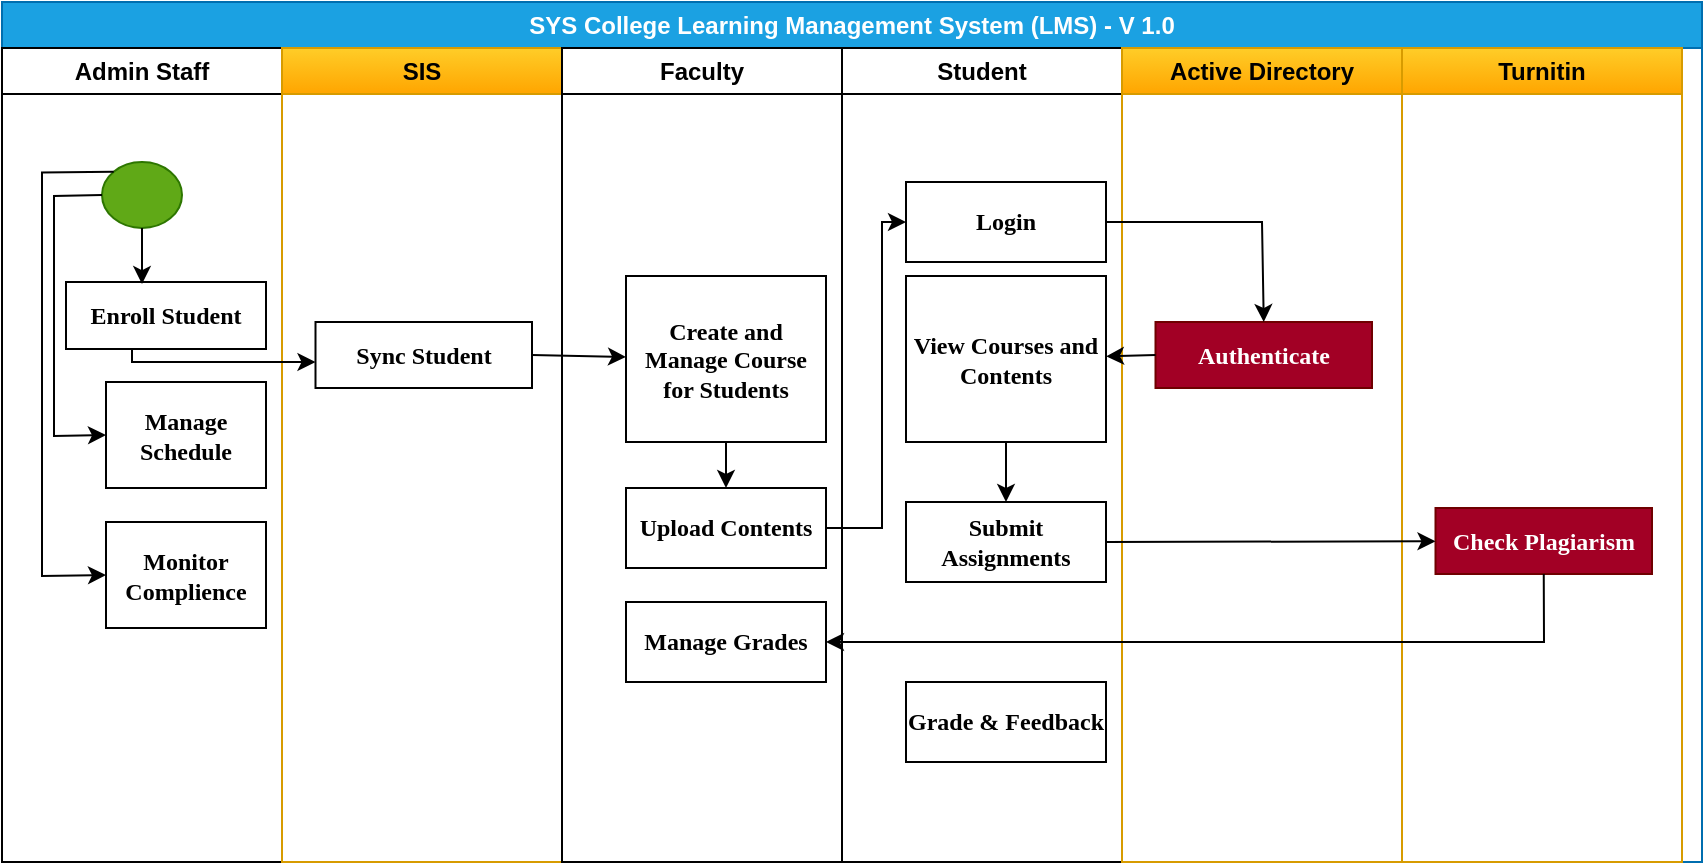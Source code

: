 <mxfile version="26.2.2">
  <diagram id="prtHgNgQTEPvFCAcTncT" name="Page-1">
    <mxGraphModel dx="1428" dy="841" grid="1" gridSize="10" guides="1" tooltips="1" connect="1" arrows="1" fold="1" page="1" pageScale="1" pageWidth="827" pageHeight="1169" math="0" shadow="0">
      <root>
        <mxCell id="0" />
        <mxCell id="1" parent="0" />
        <mxCell id="rxXcTsBDmJyJXdscW_Ro-2" value="SYS College Learning Management System (LMS) - V 1.0" style="swimlane;whiteSpace=wrap;html=1;startSize=23;fillStyle=solid;fillColor=#1ba1e2;strokeColor=#006EAF;fontColor=#ffffff;" vertex="1" parent="1">
          <mxGeometry x="40" y="80" width="850" height="430" as="geometry" />
        </mxCell>
        <mxCell id="rxXcTsBDmJyJXdscW_Ro-3" value="Admin Staff" style="swimlane;whiteSpace=wrap;html=1;" vertex="1" parent="rxXcTsBDmJyJXdscW_Ro-2">
          <mxGeometry y="23" width="140" height="407" as="geometry" />
        </mxCell>
        <mxCell id="rxXcTsBDmJyJXdscW_Ro-6" value="" style="ellipse;whiteSpace=wrap;html=1;fillColor=#60a917;fontColor=#ffffff;strokeColor=#2D7600;" vertex="1" parent="rxXcTsBDmJyJXdscW_Ro-3">
          <mxGeometry x="50" y="57" width="40" height="33" as="geometry" />
        </mxCell>
        <mxCell id="rxXcTsBDmJyJXdscW_Ro-7" value="&lt;font face=&quot;Verdana&quot;&gt;&lt;b&gt;Enroll Student&lt;/b&gt;&lt;/font&gt;" style="whiteSpace=wrap;html=1;" vertex="1" parent="rxXcTsBDmJyJXdscW_Ro-3">
          <mxGeometry x="32" y="117" width="100" height="33.5" as="geometry" />
        </mxCell>
        <mxCell id="rxXcTsBDmJyJXdscW_Ro-11" value="" style="endArrow=classic;html=1;rounded=0;exitX=0;exitY=0.5;exitDx=0;exitDy=0;entryX=0;entryY=0.5;entryDx=0;entryDy=0;" edge="1" parent="rxXcTsBDmJyJXdscW_Ro-3" source="rxXcTsBDmJyJXdscW_Ro-6" target="rxXcTsBDmJyJXdscW_Ro-14">
          <mxGeometry width="50" height="50" relative="1" as="geometry">
            <mxPoint x="66" y="73.5" as="sourcePoint" />
            <mxPoint x="50" y="217" as="targetPoint" />
            <Array as="points">
              <mxPoint x="26" y="74" />
              <mxPoint x="26" y="147" />
              <mxPoint x="26" y="194" />
            </Array>
          </mxGeometry>
        </mxCell>
        <mxCell id="rxXcTsBDmJyJXdscW_Ro-14" value="Manage&lt;div&gt;Schedule&lt;/div&gt;" style="whiteSpace=wrap;html=1;fontFamily=Verdana;fontStyle=1" vertex="1" parent="rxXcTsBDmJyJXdscW_Ro-3">
          <mxGeometry x="52" y="167" width="80" height="53" as="geometry" />
        </mxCell>
        <mxCell id="rxXcTsBDmJyJXdscW_Ro-15" value="Monitor&lt;div&gt;Complience&lt;/div&gt;" style="whiteSpace=wrap;html=1;fontFamily=Verdana;fontStyle=1" vertex="1" parent="rxXcTsBDmJyJXdscW_Ro-3">
          <mxGeometry x="52" y="237" width="80" height="53" as="geometry" />
        </mxCell>
        <mxCell id="rxXcTsBDmJyJXdscW_Ro-17" value="" style="endArrow=classic;html=1;rounded=0;exitX=0;exitY=0;exitDx=0;exitDy=0;entryX=0;entryY=0.5;entryDx=0;entryDy=0;" edge="1" parent="rxXcTsBDmJyJXdscW_Ro-3" source="rxXcTsBDmJyJXdscW_Ro-6" target="rxXcTsBDmJyJXdscW_Ro-15">
          <mxGeometry width="50" height="50" relative="1" as="geometry">
            <mxPoint x="44" y="62.25" as="sourcePoint" />
            <mxPoint x="44" y="205.25" as="targetPoint" />
            <Array as="points">
              <mxPoint x="20" y="62.25" />
              <mxPoint x="20" y="135.25" />
              <mxPoint x="20" y="205.25" />
              <mxPoint x="20" y="264" />
            </Array>
          </mxGeometry>
        </mxCell>
        <mxCell id="rxXcTsBDmJyJXdscW_Ro-18" value="" style="endArrow=classic;html=1;rounded=0;exitX=0.5;exitY=1;exitDx=0;exitDy=0;entryX=0.38;entryY=0.03;entryDx=0;entryDy=0;entryPerimeter=0;" edge="1" parent="rxXcTsBDmJyJXdscW_Ro-3" source="rxXcTsBDmJyJXdscW_Ro-6" target="rxXcTsBDmJyJXdscW_Ro-7">
          <mxGeometry width="50" height="50" relative="1" as="geometry">
            <mxPoint x="60" y="127" as="sourcePoint" />
            <mxPoint x="110" y="77" as="targetPoint" />
          </mxGeometry>
        </mxCell>
        <mxCell id="rxXcTsBDmJyJXdscW_Ro-4" value="SIS" style="swimlane;whiteSpace=wrap;html=1;startSize=23;fillColor=#ffcd28;strokeColor=#d79b00;gradientColor=#ffa500;" vertex="1" parent="rxXcTsBDmJyJXdscW_Ro-2">
          <mxGeometry x="140" y="23" width="140" height="407" as="geometry">
            <mxRectangle x="201" y="23" width="190" height="30" as="alternateBounds" />
          </mxGeometry>
        </mxCell>
        <mxCell id="rxXcTsBDmJyJXdscW_Ro-9" value="Sync Student" style="whiteSpace=wrap;html=1;fontFamily=Verdana;fontStyle=1" vertex="1" parent="rxXcTsBDmJyJXdscW_Ro-4">
          <mxGeometry x="16.75" y="137" width="108.25" height="33" as="geometry" />
        </mxCell>
        <mxCell id="rxXcTsBDmJyJXdscW_Ro-10" value="" style="edgeStyle=orthogonalEdgeStyle;rounded=0;orthogonalLoop=1;jettySize=auto;html=1;" edge="1" parent="rxXcTsBDmJyJXdscW_Ro-2" source="rxXcTsBDmJyJXdscW_Ro-7" target="rxXcTsBDmJyJXdscW_Ro-9">
          <mxGeometry relative="1" as="geometry">
            <Array as="points">
              <mxPoint x="65" y="180" />
            </Array>
          </mxGeometry>
        </mxCell>
        <mxCell id="rxXcTsBDmJyJXdscW_Ro-19" value="Faculty" style="swimlane;whiteSpace=wrap;html=1;startSize=23;" vertex="1" parent="rxXcTsBDmJyJXdscW_Ro-2">
          <mxGeometry x="280" y="23" width="140" height="407" as="geometry" />
        </mxCell>
        <mxCell id="rxXcTsBDmJyJXdscW_Ro-21" value="&lt;font face=&quot;Verdana&quot;&gt;&lt;b&gt;Create and Manage Course for Students&lt;/b&gt;&lt;/font&gt;" style="whiteSpace=wrap;html=1;" vertex="1" parent="rxXcTsBDmJyJXdscW_Ro-19">
          <mxGeometry x="32" y="114" width="100" height="83" as="geometry" />
        </mxCell>
        <mxCell id="rxXcTsBDmJyJXdscW_Ro-28" value="&lt;font face=&quot;Verdana&quot;&gt;&lt;b&gt;Upload Contents&lt;/b&gt;&lt;/font&gt;" style="whiteSpace=wrap;html=1;" vertex="1" parent="rxXcTsBDmJyJXdscW_Ro-19">
          <mxGeometry x="32" y="220" width="100" height="40" as="geometry" />
        </mxCell>
        <mxCell id="rxXcTsBDmJyJXdscW_Ro-29" value="&lt;font face=&quot;Verdana&quot;&gt;&lt;b&gt;Manage Grades&lt;/b&gt;&lt;/font&gt;" style="whiteSpace=wrap;html=1;" vertex="1" parent="rxXcTsBDmJyJXdscW_Ro-19">
          <mxGeometry x="32" y="277" width="100" height="40" as="geometry" />
        </mxCell>
        <mxCell id="rxXcTsBDmJyJXdscW_Ro-30" value="" style="endArrow=classic;html=1;rounded=0;exitX=0.5;exitY=1;exitDx=0;exitDy=0;entryX=0.5;entryY=0;entryDx=0;entryDy=0;" edge="1" parent="rxXcTsBDmJyJXdscW_Ro-19" source="rxXcTsBDmJyJXdscW_Ro-21" target="rxXcTsBDmJyJXdscW_Ro-28">
          <mxGeometry width="50" height="50" relative="1" as="geometry">
            <mxPoint x="170" y="297" as="sourcePoint" />
            <mxPoint x="220" y="247" as="targetPoint" />
          </mxGeometry>
        </mxCell>
        <mxCell id="rxXcTsBDmJyJXdscW_Ro-27" value="" style="endArrow=classic;html=1;rounded=0;exitX=1;exitY=0.5;exitDx=0;exitDy=0;" edge="1" parent="rxXcTsBDmJyJXdscW_Ro-2" source="rxXcTsBDmJyJXdscW_Ro-9" target="rxXcTsBDmJyJXdscW_Ro-21">
          <mxGeometry width="50" height="50" relative="1" as="geometry">
            <mxPoint x="260" y="320" as="sourcePoint" />
            <mxPoint x="310" y="270" as="targetPoint" />
          </mxGeometry>
        </mxCell>
        <mxCell id="rxXcTsBDmJyJXdscW_Ro-32" value="Student" style="swimlane;whiteSpace=wrap;html=1;startSize=23;" vertex="1" parent="rxXcTsBDmJyJXdscW_Ro-2">
          <mxGeometry x="420" y="23" width="140" height="407" as="geometry" />
        </mxCell>
        <mxCell id="rxXcTsBDmJyJXdscW_Ro-33" value="&lt;font face=&quot;Verdana&quot;&gt;&lt;b&gt;View Courses and Contents&lt;/b&gt;&lt;/font&gt;" style="whiteSpace=wrap;html=1;" vertex="1" parent="rxXcTsBDmJyJXdscW_Ro-32">
          <mxGeometry x="32" y="114" width="100" height="83" as="geometry" />
        </mxCell>
        <mxCell id="rxXcTsBDmJyJXdscW_Ro-35" value="&lt;font face=&quot;Verdana&quot;&gt;&lt;b&gt;Submit Assignments&lt;/b&gt;&lt;/font&gt;" style="whiteSpace=wrap;html=1;" vertex="1" parent="rxXcTsBDmJyJXdscW_Ro-32">
          <mxGeometry x="32" y="227" width="100" height="40" as="geometry" />
        </mxCell>
        <mxCell id="rxXcTsBDmJyJXdscW_Ro-36" value="" style="endArrow=classic;html=1;rounded=0;exitX=0.5;exitY=1;exitDx=0;exitDy=0;entryX=0.5;entryY=0;entryDx=0;entryDy=0;" edge="1" parent="rxXcTsBDmJyJXdscW_Ro-32" source="rxXcTsBDmJyJXdscW_Ro-33" target="rxXcTsBDmJyJXdscW_Ro-35">
          <mxGeometry width="50" height="50" relative="1" as="geometry">
            <mxPoint x="170" y="297" as="sourcePoint" />
            <mxPoint x="82" y="220" as="targetPoint" />
          </mxGeometry>
        </mxCell>
        <mxCell id="rxXcTsBDmJyJXdscW_Ro-39" value="&lt;font face=&quot;Verdana&quot;&gt;&lt;b&gt;Login&lt;/b&gt;&lt;/font&gt;" style="whiteSpace=wrap;html=1;" vertex="1" parent="rxXcTsBDmJyJXdscW_Ro-32">
          <mxGeometry x="32" y="67" width="100" height="40" as="geometry" />
        </mxCell>
        <mxCell id="rxXcTsBDmJyJXdscW_Ro-48" value="&lt;font face=&quot;Verdana&quot;&gt;&lt;b&gt;Grade &amp;amp; Feedback&lt;/b&gt;&lt;/font&gt;" style="whiteSpace=wrap;html=1;" vertex="1" parent="rxXcTsBDmJyJXdscW_Ro-32">
          <mxGeometry x="32" y="317" width="100" height="40" as="geometry" />
        </mxCell>
        <mxCell id="rxXcTsBDmJyJXdscW_Ro-37" value="Active Directory" style="swimlane;whiteSpace=wrap;html=1;startSize=23;fillColor=#ffcd28;strokeColor=#d79b00;gradientColor=#ffa500;" vertex="1" parent="rxXcTsBDmJyJXdscW_Ro-2">
          <mxGeometry x="560" y="23" width="140" height="407" as="geometry">
            <mxRectangle x="201" y="23" width="190" height="30" as="alternateBounds" />
          </mxGeometry>
        </mxCell>
        <mxCell id="rxXcTsBDmJyJXdscW_Ro-38" value="Authenticate" style="whiteSpace=wrap;html=1;fontFamily=Verdana;fontStyle=1;fillColor=#a20025;fontColor=#ffffff;strokeColor=#6F0000;" vertex="1" parent="rxXcTsBDmJyJXdscW_Ro-37">
          <mxGeometry x="16.75" y="137" width="108.25" height="33" as="geometry" />
        </mxCell>
        <mxCell id="rxXcTsBDmJyJXdscW_Ro-40" value="" style="endArrow=classic;html=1;rounded=0;exitX=1;exitY=0.5;exitDx=0;exitDy=0;entryX=0;entryY=0.5;entryDx=0;entryDy=0;" edge="1" parent="rxXcTsBDmJyJXdscW_Ro-2" source="rxXcTsBDmJyJXdscW_Ro-28" target="rxXcTsBDmJyJXdscW_Ro-39">
          <mxGeometry width="50" height="50" relative="1" as="geometry">
            <mxPoint x="430" y="360" as="sourcePoint" />
            <mxPoint x="480" y="310" as="targetPoint" />
            <Array as="points">
              <mxPoint x="440" y="263" />
              <mxPoint x="440" y="110" />
            </Array>
          </mxGeometry>
        </mxCell>
        <mxCell id="rxXcTsBDmJyJXdscW_Ro-42" value="" style="endArrow=classic;html=1;rounded=0;exitX=1;exitY=0.5;exitDx=0;exitDy=0;entryX=0.5;entryY=0;entryDx=0;entryDy=0;" edge="1" parent="rxXcTsBDmJyJXdscW_Ro-2" source="rxXcTsBDmJyJXdscW_Ro-39" target="rxXcTsBDmJyJXdscW_Ro-38">
          <mxGeometry width="50" height="50" relative="1" as="geometry">
            <mxPoint x="610" y="140" as="sourcePoint" />
            <mxPoint x="660" y="90" as="targetPoint" />
            <Array as="points">
              <mxPoint x="630" y="110" />
            </Array>
          </mxGeometry>
        </mxCell>
        <mxCell id="rxXcTsBDmJyJXdscW_Ro-43" value="" style="endArrow=classic;html=1;rounded=0;exitX=0;exitY=0.5;exitDx=0;exitDy=0;" edge="1" parent="rxXcTsBDmJyJXdscW_Ro-2" source="rxXcTsBDmJyJXdscW_Ro-38" target="rxXcTsBDmJyJXdscW_Ro-33">
          <mxGeometry width="50" height="50" relative="1" as="geometry">
            <mxPoint x="620" y="250" as="sourcePoint" />
            <mxPoint x="670" y="200" as="targetPoint" />
          </mxGeometry>
        </mxCell>
        <mxCell id="rxXcTsBDmJyJXdscW_Ro-44" value="Turnitin" style="swimlane;whiteSpace=wrap;html=1;startSize=23;fillColor=#ffcd28;strokeColor=#d79b00;gradientColor=#ffa500;" vertex="1" parent="rxXcTsBDmJyJXdscW_Ro-2">
          <mxGeometry x="700" y="23" width="140" height="407" as="geometry">
            <mxRectangle x="201" y="23" width="190" height="30" as="alternateBounds" />
          </mxGeometry>
        </mxCell>
        <mxCell id="rxXcTsBDmJyJXdscW_Ro-45" value="Check Plagiarism" style="whiteSpace=wrap;html=1;fontFamily=Verdana;fontStyle=1;fillColor=#a20025;fontColor=#ffffff;strokeColor=#6F0000;" vertex="1" parent="rxXcTsBDmJyJXdscW_Ro-44">
          <mxGeometry x="16.75" y="230" width="108.25" height="33" as="geometry" />
        </mxCell>
        <mxCell id="rxXcTsBDmJyJXdscW_Ro-46" value="" style="endArrow=classic;html=1;rounded=0;exitX=1;exitY=0.5;exitDx=0;exitDy=0;" edge="1" parent="rxXcTsBDmJyJXdscW_Ro-2" source="rxXcTsBDmJyJXdscW_Ro-35" target="rxXcTsBDmJyJXdscW_Ro-45">
          <mxGeometry width="50" height="50" relative="1" as="geometry">
            <mxPoint x="590" y="300" as="sourcePoint" />
            <mxPoint x="640" y="250" as="targetPoint" />
          </mxGeometry>
        </mxCell>
        <mxCell id="rxXcTsBDmJyJXdscW_Ro-47" value="" style="endArrow=classic;html=1;rounded=0;exitX=0.5;exitY=1;exitDx=0;exitDy=0;entryX=1;entryY=0.5;entryDx=0;entryDy=0;" edge="1" parent="rxXcTsBDmJyJXdscW_Ro-2" source="rxXcTsBDmJyJXdscW_Ro-45" target="rxXcTsBDmJyJXdscW_Ro-29">
          <mxGeometry width="50" height="50" relative="1" as="geometry">
            <mxPoint x="750" y="360" as="sourcePoint" />
            <mxPoint x="800" y="310" as="targetPoint" />
            <Array as="points">
              <mxPoint x="771" y="320" />
            </Array>
          </mxGeometry>
        </mxCell>
      </root>
    </mxGraphModel>
  </diagram>
</mxfile>
